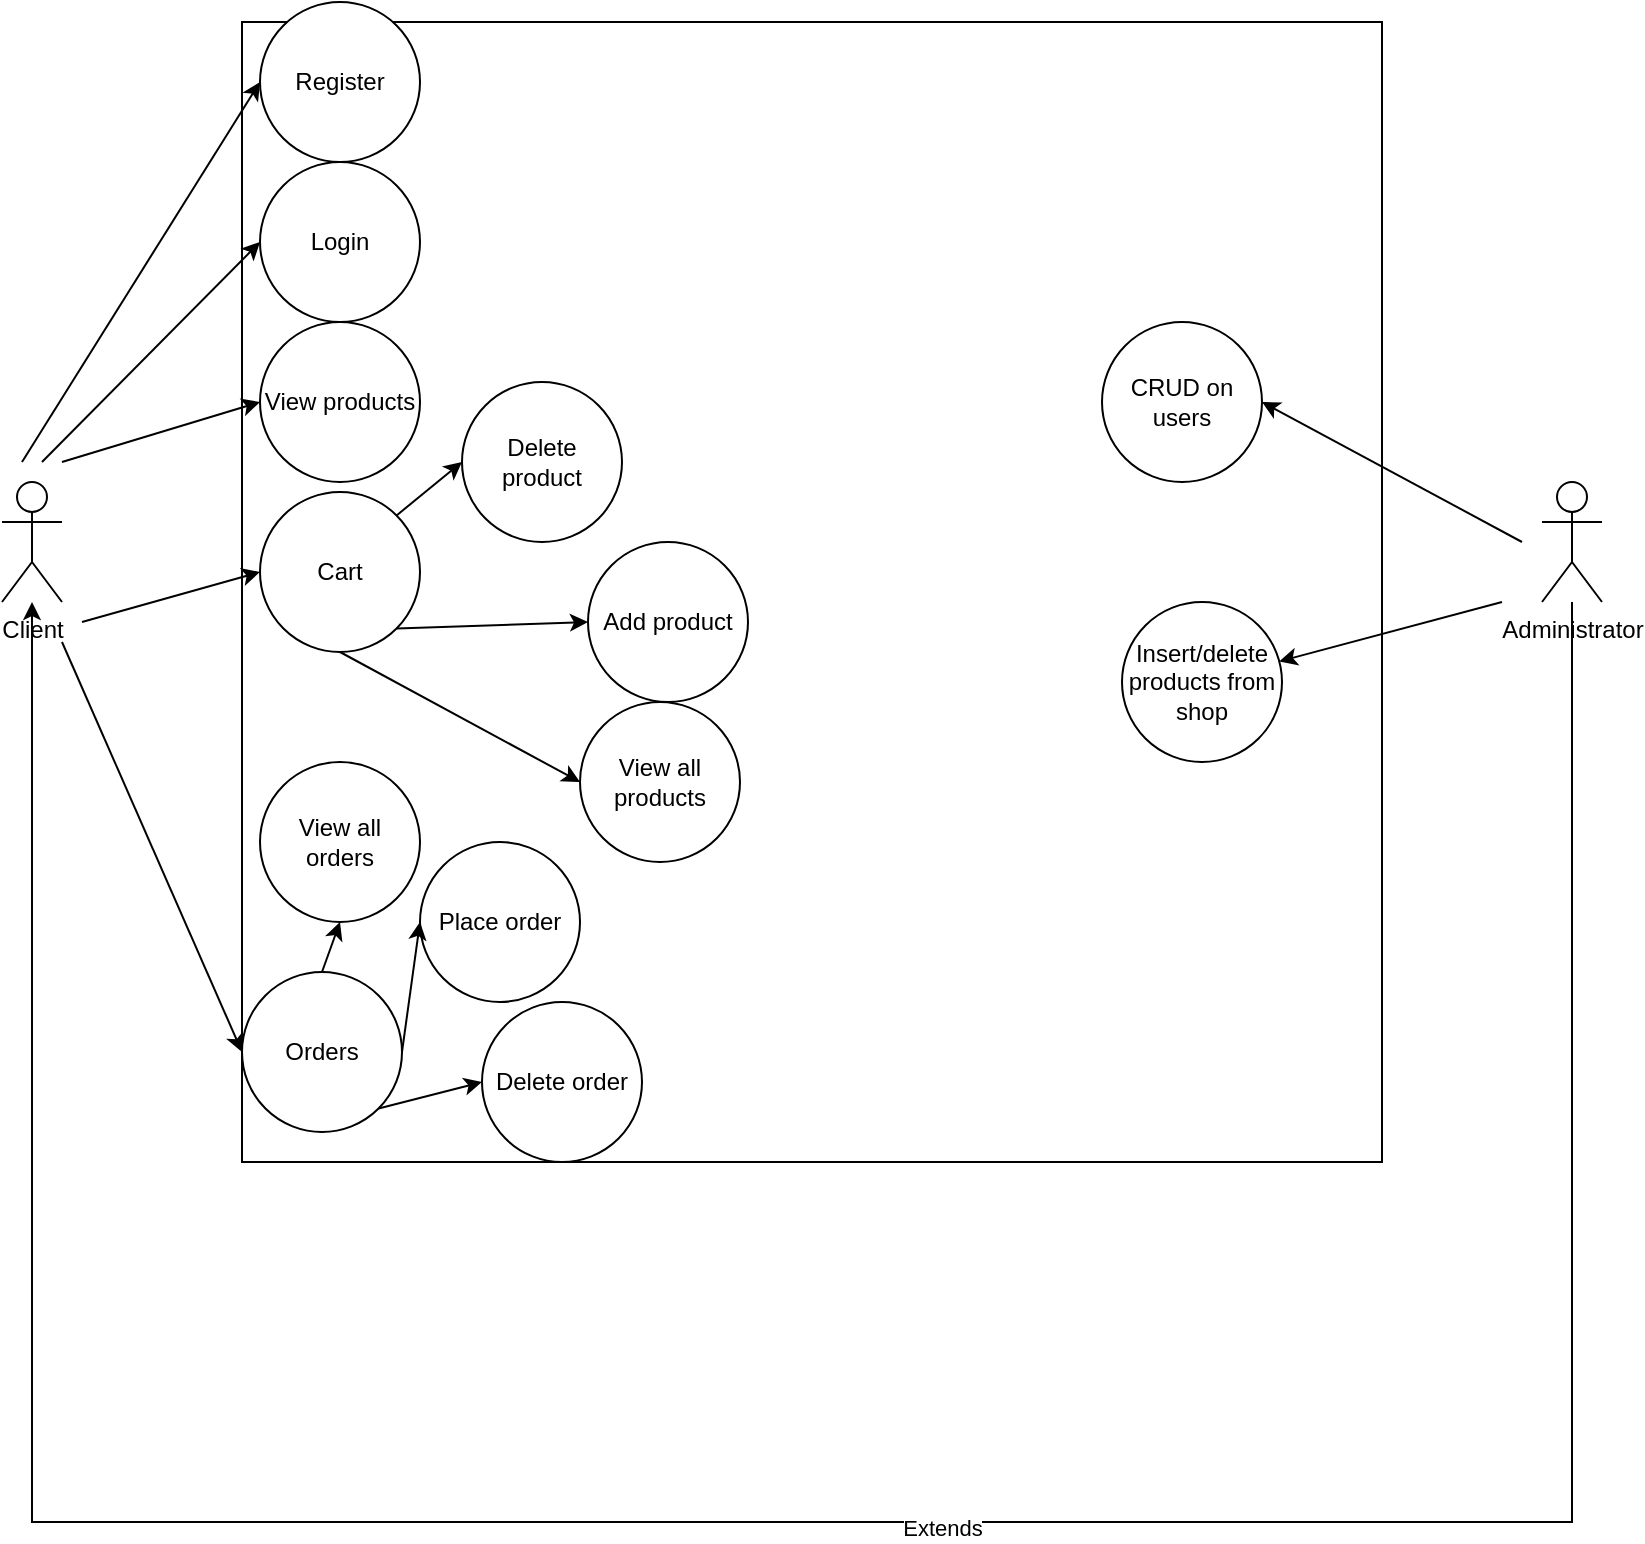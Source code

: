 <mxfile version="15.7.3" type="device"><diagram id="wt5Z0_zlfKHsK3U08yt_" name="Page-1"><mxGraphModel dx="1730" dy="898" grid="1" gridSize="10" guides="1" tooltips="1" connect="1" arrows="1" fold="1" page="1" pageScale="1" pageWidth="827" pageHeight="1169" math="0" shadow="0"><root><mxCell id="0"/><mxCell id="1" parent="0"/><mxCell id="ECJI-8N58av3-hU_uzFr-1" value="&lt;span style=&quot;color: rgba(0 , 0 , 0 , 0) ; font-family: monospace ; font-size: 0px&quot;&gt;%3CmxGraphModel%3E%3Croot%3E%3CmxCell%20id%3D%220%22%2F%3E%3CmxCell%20id%3D%221%22%20parent%3D%220%22%2F%3E%3CmxCell%20id%3D%222%22%20value%3D%22Register%22%20style%3D%22ellipse%3BwhiteSpace%3Dwrap%3Bhtml%3D1%3Baspect%3Dfixed%3B%22%20vertex%3D%221%22%20parent%3D%221%22%3E%3CmxGeometry%20x%3D%22209%22%20y%3D%2260%22%20width%3D%2280%22%20height%3D%2280%22%20as%3D%22geometry%22%2F%3E%3C%2FmxCell%3E%3C%2Froot%3E%3C%2FmxGraphModel%3E&lt;/span&gt;&lt;span style=&quot;color: rgba(0 , 0 , 0 , 0) ; font-family: monospace ; font-size: 0px&quot;&gt;%3CmxGraphModel%3E%3Croot%3E%3CmxCell%20id%3D%220%22%2F%3E%3CmxCell%20id%3D%221%22%20parent%3D%220%22%2F%3E%3CmxCell%20id%3D%222%22%20value%3D%22Register%22%20style%3D%22ellipse%3BwhiteSpace%3Dwrap%3Bhtml%3D1%3Baspect%3Dfixed%3B%22%20vertex%3D%221%22%20parent%3D%221%22%3E%3CmxGeometry%20x%3D%22209%22%20y%3D%2260%22%20width%3D%2280%22%20height%3D%2280%22%20as%3D%22geometry%22%2F%3E%3C%2FmxCell%3E%3C%2Froot%3E%3C%2FmxGraphModel%3E&lt;/span&gt;" style="whiteSpace=wrap;html=1;aspect=fixed;" parent="1" vertex="1"><mxGeometry x="200" y="70" width="570" height="570" as="geometry"/></mxCell><mxCell id="kgOAlgEm4YMoC5rupoSH-1" value="Client" style="shape=umlActor;verticalLabelPosition=bottom;verticalAlign=top;html=1;outlineConnect=0;" vertex="1" parent="1"><mxGeometry x="80" y="300" width="30" height="60" as="geometry"/></mxCell><mxCell id="kgOAlgEm4YMoC5rupoSH-3" value="Administrator" style="shape=umlActor;verticalLabelPosition=bottom;verticalAlign=top;html=1;outlineConnect=0;" vertex="1" parent="1"><mxGeometry x="850" y="300" width="30" height="60" as="geometry"/></mxCell><mxCell id="kgOAlgEm4YMoC5rupoSH-5" value="Register" style="ellipse;whiteSpace=wrap;html=1;aspect=fixed;" vertex="1" parent="1"><mxGeometry x="209" y="60" width="80" height="80" as="geometry"/></mxCell><mxCell id="kgOAlgEm4YMoC5rupoSH-6" value="Login" style="ellipse;whiteSpace=wrap;html=1;aspect=fixed;" vertex="1" parent="1"><mxGeometry x="209" y="140" width="80" height="80" as="geometry"/></mxCell><mxCell id="kgOAlgEm4YMoC5rupoSH-7" value="View products" style="ellipse;whiteSpace=wrap;html=1;aspect=fixed;" vertex="1" parent="1"><mxGeometry x="209" y="220" width="80" height="80" as="geometry"/></mxCell><mxCell id="kgOAlgEm4YMoC5rupoSH-9" value="Cart" style="ellipse;whiteSpace=wrap;html=1;aspect=fixed;" vertex="1" parent="1"><mxGeometry x="209" y="305" width="80" height="80" as="geometry"/></mxCell><mxCell id="kgOAlgEm4YMoC5rupoSH-10" value="Orders" style="ellipse;whiteSpace=wrap;html=1;aspect=fixed;" vertex="1" parent="1"><mxGeometry x="200" y="545" width="80" height="80" as="geometry"/></mxCell><mxCell id="kgOAlgEm4YMoC5rupoSH-12" value="" style="endArrow=classic;html=1;rounded=0;entryX=0;entryY=0.5;entryDx=0;entryDy=0;" edge="1" parent="1" target="kgOAlgEm4YMoC5rupoSH-5"><mxGeometry width="50" height="50" relative="1" as="geometry"><mxPoint x="90" y="290" as="sourcePoint"/><mxPoint x="420" y="330" as="targetPoint"/></mxGeometry></mxCell><mxCell id="kgOAlgEm4YMoC5rupoSH-13" value="" style="endArrow=classic;html=1;rounded=0;entryX=0;entryY=0.5;entryDx=0;entryDy=0;" edge="1" parent="1" target="kgOAlgEm4YMoC5rupoSH-6"><mxGeometry width="50" height="50" relative="1" as="geometry"><mxPoint x="100" y="290" as="sourcePoint"/><mxPoint x="219" y="110" as="targetPoint"/></mxGeometry></mxCell><mxCell id="kgOAlgEm4YMoC5rupoSH-14" value="" style="endArrow=classic;html=1;rounded=0;entryX=0;entryY=0.5;entryDx=0;entryDy=0;" edge="1" parent="1" target="kgOAlgEm4YMoC5rupoSH-7"><mxGeometry width="50" height="50" relative="1" as="geometry"><mxPoint x="110" y="290" as="sourcePoint"/><mxPoint x="229" y="120" as="targetPoint"/></mxGeometry></mxCell><mxCell id="kgOAlgEm4YMoC5rupoSH-16" value="" style="endArrow=classic;html=1;rounded=0;entryX=0;entryY=0.5;entryDx=0;entryDy=0;" edge="1" parent="1" target="kgOAlgEm4YMoC5rupoSH-9"><mxGeometry width="50" height="50" relative="1" as="geometry"><mxPoint x="120" y="370" as="sourcePoint"/><mxPoint x="249" y="140" as="targetPoint"/></mxGeometry></mxCell><mxCell id="kgOAlgEm4YMoC5rupoSH-17" value="" style="endArrow=classic;html=1;rounded=0;entryX=0;entryY=0.5;entryDx=0;entryDy=0;" edge="1" parent="1" target="kgOAlgEm4YMoC5rupoSH-10"><mxGeometry width="50" height="50" relative="1" as="geometry"><mxPoint x="110" y="380" as="sourcePoint"/><mxPoint x="259" y="150" as="targetPoint"/></mxGeometry></mxCell><mxCell id="kgOAlgEm4YMoC5rupoSH-21" value="Delete product" style="ellipse;whiteSpace=wrap;html=1;aspect=fixed;" vertex="1" parent="1"><mxGeometry x="310" y="250" width="80" height="80" as="geometry"/></mxCell><mxCell id="kgOAlgEm4YMoC5rupoSH-22" value="Add product" style="ellipse;whiteSpace=wrap;html=1;aspect=fixed;" vertex="1" parent="1"><mxGeometry x="373" y="330" width="80" height="80" as="geometry"/></mxCell><mxCell id="kgOAlgEm4YMoC5rupoSH-23" value="" style="endArrow=classic;html=1;rounded=0;entryX=0;entryY=0.5;entryDx=0;entryDy=0;exitX=1;exitY=0;exitDx=0;exitDy=0;" edge="1" parent="1" source="kgOAlgEm4YMoC5rupoSH-9" target="kgOAlgEm4YMoC5rupoSH-21"><mxGeometry width="50" height="50" relative="1" as="geometry"><mxPoint x="130" y="380" as="sourcePoint"/><mxPoint x="230" y="355" as="targetPoint"/></mxGeometry></mxCell><mxCell id="kgOAlgEm4YMoC5rupoSH-24" value="" style="endArrow=classic;html=1;rounded=0;entryX=0;entryY=0.5;entryDx=0;entryDy=0;exitX=1;exitY=1;exitDx=0;exitDy=0;" edge="1" parent="1" source="kgOAlgEm4YMoC5rupoSH-9" target="kgOAlgEm4YMoC5rupoSH-22"><mxGeometry width="50" height="50" relative="1" as="geometry"><mxPoint x="140" y="390" as="sourcePoint"/><mxPoint x="240" y="365" as="targetPoint"/></mxGeometry></mxCell><mxCell id="kgOAlgEm4YMoC5rupoSH-25" value="Place order" style="ellipse;whiteSpace=wrap;html=1;aspect=fixed;" vertex="1" parent="1"><mxGeometry x="289" y="480" width="80" height="80" as="geometry"/></mxCell><mxCell id="kgOAlgEm4YMoC5rupoSH-26" value="Delete order" style="ellipse;whiteSpace=wrap;html=1;aspect=fixed;" vertex="1" parent="1"><mxGeometry x="320" y="560" width="80" height="80" as="geometry"/></mxCell><mxCell id="kgOAlgEm4YMoC5rupoSH-27" value="" style="endArrow=classic;html=1;rounded=0;entryX=0;entryY=0.5;entryDx=0;entryDy=0;exitX=1;exitY=0.5;exitDx=0;exitDy=0;" edge="1" parent="1" source="kgOAlgEm4YMoC5rupoSH-10" target="kgOAlgEm4YMoC5rupoSH-25"><mxGeometry width="50" height="50" relative="1" as="geometry"><mxPoint x="287.284" y="326.716" as="sourcePoint"/><mxPoint x="350.0" y="290" as="targetPoint"/></mxGeometry></mxCell><mxCell id="kgOAlgEm4YMoC5rupoSH-28" value="" style="endArrow=classic;html=1;rounded=0;entryX=0;entryY=0.5;entryDx=0;entryDy=0;exitX=1;exitY=1;exitDx=0;exitDy=0;" edge="1" parent="1" source="kgOAlgEm4YMoC5rupoSH-10" target="kgOAlgEm4YMoC5rupoSH-26"><mxGeometry width="50" height="50" relative="1" as="geometry"><mxPoint x="297.284" y="336.716" as="sourcePoint"/><mxPoint x="360.0" y="300" as="targetPoint"/></mxGeometry></mxCell><mxCell id="kgOAlgEm4YMoC5rupoSH-29" value="View all orders" style="ellipse;whiteSpace=wrap;html=1;aspect=fixed;" vertex="1" parent="1"><mxGeometry x="209" y="440" width="80" height="80" as="geometry"/></mxCell><mxCell id="kgOAlgEm4YMoC5rupoSH-30" value="" style="endArrow=classic;html=1;rounded=0;entryX=0.5;entryY=1;entryDx=0;entryDy=0;exitX=0.5;exitY=0;exitDx=0;exitDy=0;" edge="1" parent="1" source="kgOAlgEm4YMoC5rupoSH-10" target="kgOAlgEm4YMoC5rupoSH-29"><mxGeometry width="50" height="50" relative="1" as="geometry"><mxPoint x="290.0" y="595.0" as="sourcePoint"/><mxPoint x="330.0" y="530" as="targetPoint"/></mxGeometry></mxCell><mxCell id="kgOAlgEm4YMoC5rupoSH-31" value="View all products" style="ellipse;whiteSpace=wrap;html=1;aspect=fixed;" vertex="1" parent="1"><mxGeometry x="369" y="410" width="80" height="80" as="geometry"/></mxCell><mxCell id="kgOAlgEm4YMoC5rupoSH-32" value="" style="endArrow=classic;html=1;rounded=0;entryX=0;entryY=0.5;entryDx=0;entryDy=0;exitX=0.5;exitY=1;exitDx=0;exitDy=0;" edge="1" parent="1" source="kgOAlgEm4YMoC5rupoSH-9" target="kgOAlgEm4YMoC5rupoSH-31"><mxGeometry width="50" height="50" relative="1" as="geometry"><mxPoint x="287.284" y="383.284" as="sourcePoint"/><mxPoint x="383.0" y="380" as="targetPoint"/></mxGeometry></mxCell><mxCell id="kgOAlgEm4YMoC5rupoSH-33" value="" style="endArrow=classic;html=1;rounded=0;" edge="1" parent="1" source="kgOAlgEm4YMoC5rupoSH-3" target="kgOAlgEm4YMoC5rupoSH-1"><mxGeometry width="50" height="50" relative="1" as="geometry"><mxPoint x="370" y="380" as="sourcePoint"/><mxPoint x="420" y="330" as="targetPoint"/><Array as="points"><mxPoint x="865" y="820"/><mxPoint x="480" y="820"/><mxPoint x="95" y="820"/></Array></mxGeometry></mxCell><mxCell id="kgOAlgEm4YMoC5rupoSH-34" value="Extends" style="edgeLabel;html=1;align=center;verticalAlign=middle;resizable=0;points=[];" vertex="1" connectable="0" parent="kgOAlgEm4YMoC5rupoSH-33"><mxGeometry x="-0.082" y="3" relative="1" as="geometry"><mxPoint as="offset"/></mxGeometry></mxCell><mxCell id="kgOAlgEm4YMoC5rupoSH-35" value="CRUD on users" style="ellipse;whiteSpace=wrap;html=1;aspect=fixed;" vertex="1" parent="1"><mxGeometry x="630" y="220" width="80" height="80" as="geometry"/></mxCell><mxCell id="kgOAlgEm4YMoC5rupoSH-36" value="Insert/delete products from shop" style="ellipse;whiteSpace=wrap;html=1;aspect=fixed;" vertex="1" parent="1"><mxGeometry x="640" y="360" width="80" height="80" as="geometry"/></mxCell><mxCell id="kgOAlgEm4YMoC5rupoSH-37" value="" style="endArrow=classic;html=1;rounded=0;entryX=1;entryY=0.5;entryDx=0;entryDy=0;" edge="1" parent="1" target="kgOAlgEm4YMoC5rupoSH-35"><mxGeometry width="50" height="50" relative="1" as="geometry"><mxPoint x="840" y="330" as="sourcePoint"/><mxPoint x="219" y="355" as="targetPoint"/></mxGeometry></mxCell><mxCell id="kgOAlgEm4YMoC5rupoSH-38" value="" style="endArrow=classic;html=1;rounded=0;" edge="1" parent="1" target="kgOAlgEm4YMoC5rupoSH-36"><mxGeometry width="50" height="50" relative="1" as="geometry"><mxPoint x="830" y="360" as="sourcePoint"/><mxPoint x="720" y="270" as="targetPoint"/></mxGeometry></mxCell></root></mxGraphModel></diagram></mxfile>